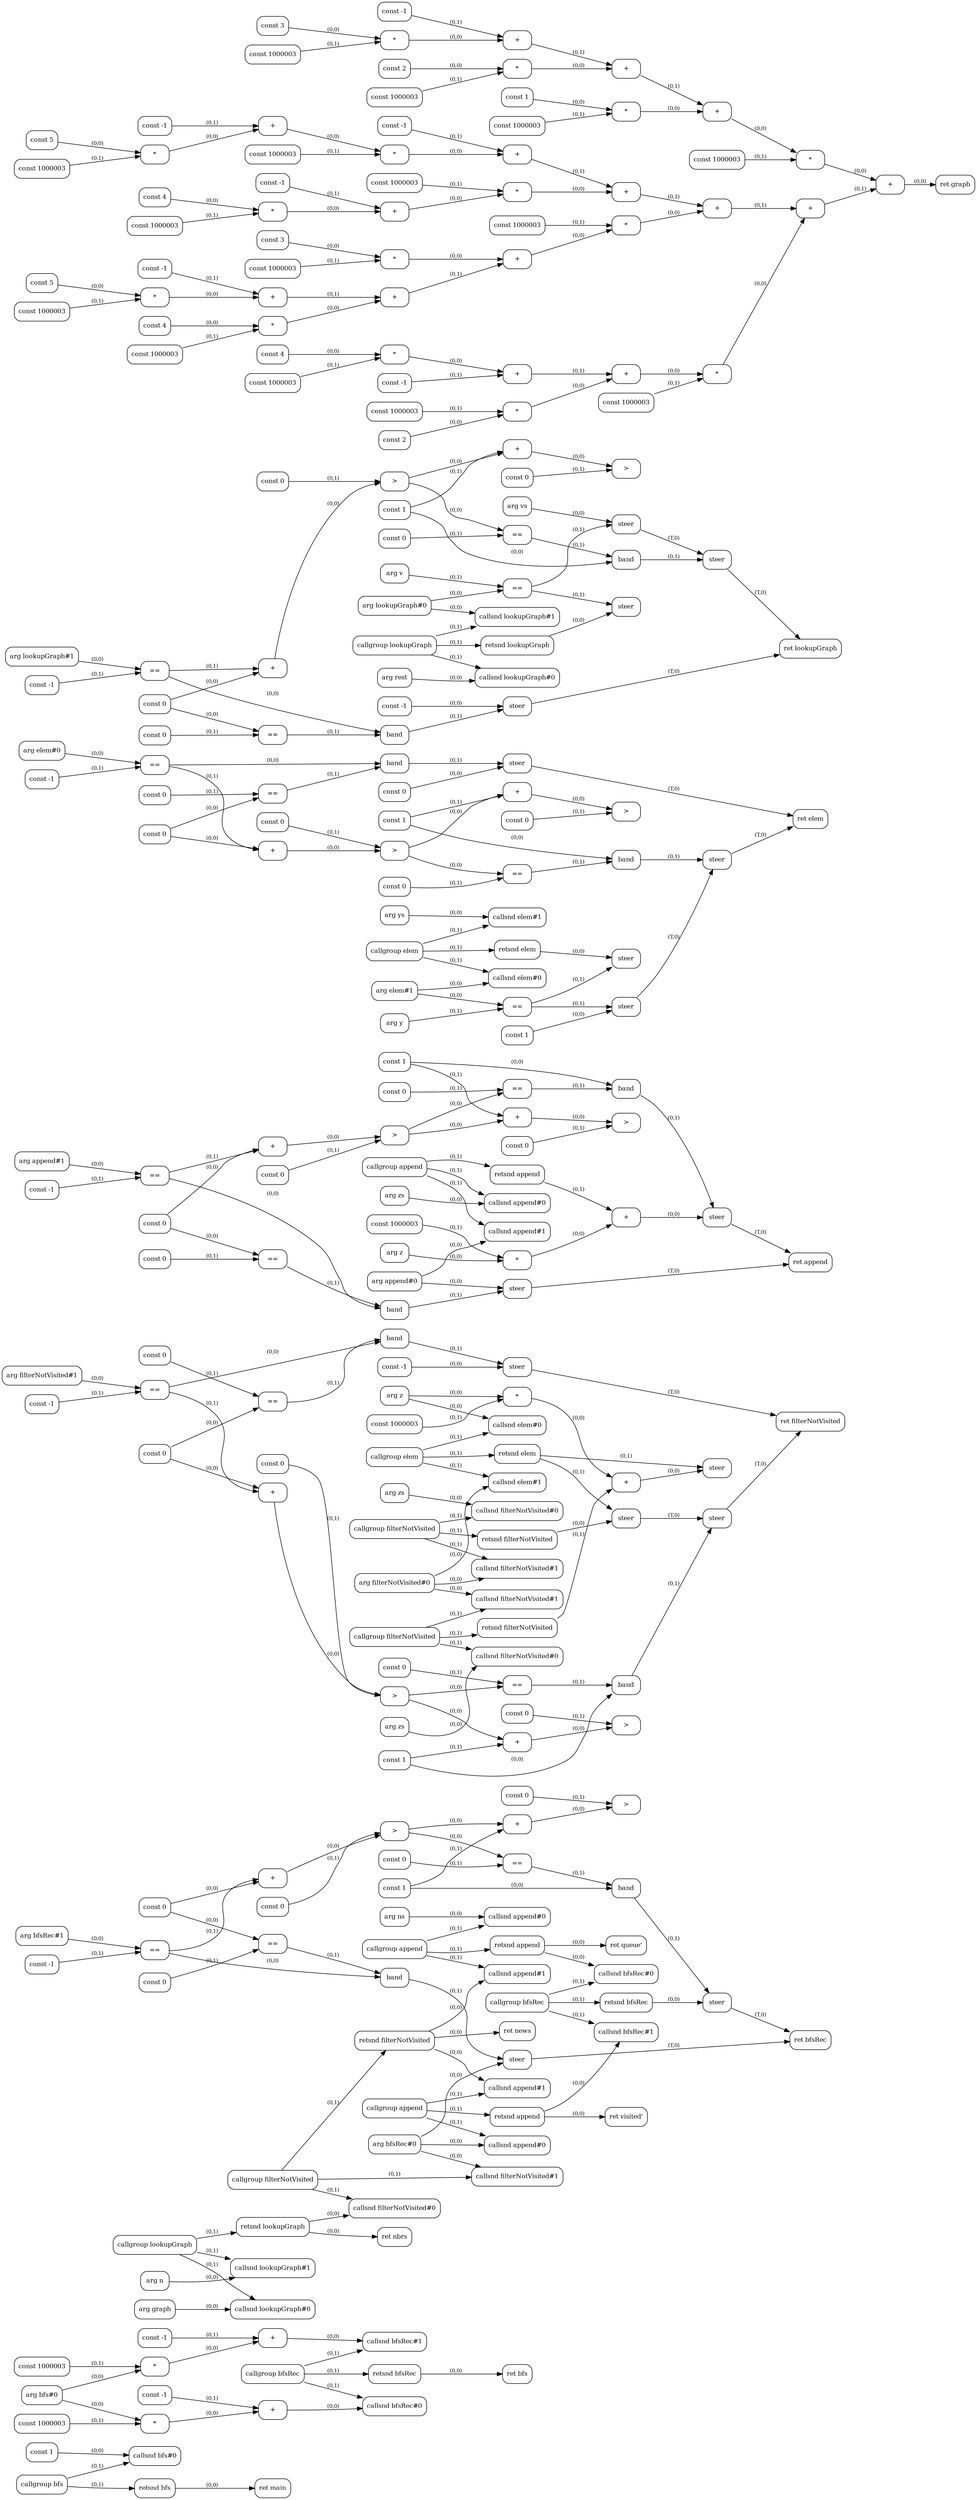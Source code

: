 digraph G {
  rankdir=LR;
  node [shape=box, style=rounded, fontsize=12];
  n0 [label="const 1"];
  n1 [label="callgroup bfs"];
  n2 [label="callsnd bfs#0"];
  n3 [label="retsnd bfs"];
  n4 [label="ret main"];
  n5 [label="arg bfs#0"];
  n6 [label="const -1"];
  n7 [label="const 1000003"];
  n8 [label="*"];
  n9 [label="+"];
  n10 [label="const -1"];
  n11 [label="const 1000003"];
  n12 [label="*"];
  n13 [label="+"];
  n14 [label="callgroup bfsRec"];
  n15 [label="callsnd bfsRec#0"];
  n16 [label="callsnd bfsRec#1"];
  n17 [label="retsnd bfsRec"];
  n18 [label="ret bfs"];
  n19 [label="arg bfsRec#0"];
  n20 [label="arg bfsRec#1"];
  n21 [label="const 0"];
  n22 [label="const -1"];
  n23 [label="=="];
  n24 [label="const 0"];
  n25 [label="=="];
  n26 [label="band"];
  n27 [label="steer"];
  n28 [label="+"];
  n29 [label="const 0"];
  n30 [label=">"];
  n31 [label="const 1"];
  n32 [label="const 0"];
  n33 [label="=="];
  n34 [label="band"];
  n35 [label="arg graph"];
  n36 [label="arg n"];
  n37 [label="callgroup lookupGraph"];
  n38 [label="callsnd lookupGraph#0"];
  n39 [label="callsnd lookupGraph#1"];
  n40 [label="retsnd lookupGraph"];
  n41 [label="ret nbrs"];
  n42 [label="callgroup filterNotVisited"];
  n43 [label="callsnd filterNotVisited#0"];
  n44 [label="callsnd filterNotVisited#1"];
  n45 [label="retsnd filterNotVisited"];
  n46 [label="ret news"];
  n47 [label="arg ns"];
  n48 [label="callgroup append"];
  n49 [label="callsnd append#0"];
  n50 [label="callsnd append#1"];
  n51 [label="retsnd append"];
  n52 [label="ret queue'"];
  n53 [label="callgroup append"];
  n54 [label="callsnd append#0"];
  n55 [label="callsnd append#1"];
  n56 [label="retsnd append"];
  n57 [label="ret visited'"];
  n58 [label="callgroup bfsRec"];
  n59 [label="callsnd bfsRec#0"];
  n60 [label="callsnd bfsRec#1"];
  n61 [label="retsnd bfsRec"];
  n62 [label="steer"];
  n63 [label="+"];
  n64 [label="const 0"];
  n65 [label=">"];
  n66 [label="ret bfsRec"];
  n67 [label="arg filterNotVisited#0"];
  n68 [label="arg filterNotVisited#1"];
  n69 [label="const 0"];
  n70 [label="const -1"];
  n71 [label="=="];
  n72 [label="const 0"];
  n73 [label="=="];
  n74 [label="band"];
  n75 [label="const -1"];
  n76 [label="steer"];
  n77 [label="+"];
  n78 [label="const 0"];
  n79 [label=">"];
  n80 [label="const 1"];
  n81 [label="const 0"];
  n82 [label="=="];
  n83 [label="band"];
  n84 [label="arg z"];
  n85 [label="callgroup elem"];
  n86 [label="callsnd elem#0"];
  n87 [label="callsnd elem#1"];
  n88 [label="retsnd elem"];
  n89 [label="arg zs"];
  n90 [label="callgroup filterNotVisited"];
  n91 [label="callsnd filterNotVisited#0"];
  n92 [label="callsnd filterNotVisited#1"];
  n93 [label="retsnd filterNotVisited"];
  n94 [label="arg zs"];
  n95 [label="callgroup filterNotVisited"];
  n96 [label="callsnd filterNotVisited#0"];
  n97 [label="callsnd filterNotVisited#1"];
  n98 [label="retsnd filterNotVisited"];
  n99 [label="const 1000003"];
  n100 [label="*"];
  n101 [label="+"];
  n102 [label="steer"];
  n103 [label="steer"];
  n104 [label="steer"];
  n105 [label="+"];
  n106 [label="const 0"];
  n107 [label=">"];
  n108 [label="ret filterNotVisited"];
  n109 [label="arg append#0"];
  n110 [label="arg append#1"];
  n111 [label="const 0"];
  n112 [label="const -1"];
  n113 [label="=="];
  n114 [label="const 0"];
  n115 [label="=="];
  n116 [label="band"];
  n117 [label="steer"];
  n118 [label="+"];
  n119 [label="const 0"];
  n120 [label=">"];
  n121 [label="const 1"];
  n122 [label="const 0"];
  n123 [label="=="];
  n124 [label="band"];
  n125 [label="arg z"];
  n126 [label="arg zs"];
  n127 [label="callgroup append"];
  n128 [label="callsnd append#0"];
  n129 [label="callsnd append#1"];
  n130 [label="retsnd append"];
  n131 [label="const 1000003"];
  n132 [label="*"];
  n133 [label="+"];
  n134 [label="steer"];
  n135 [label="+"];
  n136 [label="const 0"];
  n137 [label=">"];
  n138 [label="ret append"];
  n139 [label="arg elem#0"];
  n140 [label="arg elem#1"];
  n141 [label="const 0"];
  n142 [label="const -1"];
  n143 [label="=="];
  n144 [label="const 0"];
  n145 [label="=="];
  n146 [label="band"];
  n147 [label="const 0"];
  n148 [label="steer"];
  n149 [label="+"];
  n150 [label="const 0"];
  n151 [label=">"];
  n152 [label="const 1"];
  n153 [label="const 0"];
  n154 [label="=="];
  n155 [label="band"];
  n156 [label="arg y"];
  n157 [label="=="];
  n158 [label="const 1"];
  n159 [label="arg ys"];
  n160 [label="callgroup elem"];
  n161 [label="callsnd elem#0"];
  n162 [label="callsnd elem#1"];
  n163 [label="retsnd elem"];
  n164 [label="steer"];
  n165 [label="steer"];
  n166 [label="steer"];
  n167 [label="+"];
  n168 [label="const 0"];
  n169 [label=">"];
  n170 [label="ret elem"];
  n171 [label="arg lookupGraph#0"];
  n172 [label="arg lookupGraph#1"];
  n173 [label="const 0"];
  n174 [label="const -1"];
  n175 [label="=="];
  n176 [label="const 0"];
  n177 [label="=="];
  n178 [label="band"];
  n179 [label="const -1"];
  n180 [label="steer"];
  n181 [label="+"];
  n182 [label="const 0"];
  n183 [label=">"];
  n184 [label="const 1"];
  n185 [label="const 0"];
  n186 [label="=="];
  n187 [label="band"];
  n188 [label="arg v"];
  n189 [label="=="];
  n190 [label="arg vs"];
  n191 [label="arg rest"];
  n192 [label="callgroup lookupGraph"];
  n193 [label="callsnd lookupGraph#0"];
  n194 [label="callsnd lookupGraph#1"];
  n195 [label="retsnd lookupGraph"];
  n196 [label="steer"];
  n197 [label="steer"];
  n198 [label="steer"];
  n199 [label="+"];
  n200 [label="const 0"];
  n201 [label=">"];
  n202 [label="ret lookupGraph"];
  n203 [label="const -1"];
  n204 [label="const 1"];
  n205 [label="const -1"];
  n206 [label="const 2"];
  n207 [label="const 3"];
  n208 [label="const 1000003"];
  n209 [label="*"];
  n210 [label="+"];
  n211 [label="const 1000003"];
  n212 [label="*"];
  n213 [label="+"];
  n214 [label="const 1000003"];
  n215 [label="*"];
  n216 [label="+"];
  n217 [label="const 2"];
  n218 [label="const -1"];
  n219 [label="const 4"];
  n220 [label="const 1000003"];
  n221 [label="*"];
  n222 [label="+"];
  n223 [label="const 1000003"];
  n224 [label="*"];
  n225 [label="+"];
  n226 [label="const 3"];
  n227 [label="const -1"];
  n228 [label="const 4"];
  n229 [label="const 5"];
  n230 [label="const 1000003"];
  n231 [label="*"];
  n232 [label="+"];
  n233 [label="const 1000003"];
  n234 [label="*"];
  n235 [label="+"];
  n236 [label="const 1000003"];
  n237 [label="*"];
  n238 [label="+"];
  n239 [label="const 4"];
  n240 [label="const -1"];
  n241 [label="const 1000003"];
  n242 [label="*"];
  n243 [label="+"];
  n244 [label="const 5"];
  n245 [label="const -1"];
  n246 [label="const 1000003"];
  n247 [label="*"];
  n248 [label="+"];
  n249 [label="const 1000003"];
  n250 [label="*"];
  n251 [label="+"];
  n252 [label="const 1000003"];
  n253 [label="*"];
  n254 [label="+"];
  n255 [label="const 1000003"];
  n256 [label="*"];
  n257 [label="+"];
  n258 [label="const 1000003"];
  n259 [label="*"];
  n260 [label="+"];
  n261 [label="const 1000003"];
  n262 [label="*"];
  n263 [label="+"];
  n264 [label="ret graph"];
  n0 -> n2 [label="(0,0)", fontsize=10];
  n1 -> n2 [label="(0,1)", fontsize=10];
  n1 -> n3 [label="(0,1)", fontsize=10];
  n3 -> n4 [label="(0,0)", fontsize=10];
  n5 -> n8 [label="(0,0)", fontsize=10];
  n7 -> n8 [label="(0,1)", fontsize=10];
  n8 -> n9 [label="(0,0)", fontsize=10];
  n6 -> n9 [label="(0,1)", fontsize=10];
  n5 -> n12 [label="(0,0)", fontsize=10];
  n11 -> n12 [label="(0,1)", fontsize=10];
  n12 -> n13 [label="(0,0)", fontsize=10];
  n10 -> n13 [label="(0,1)", fontsize=10];
  n9 -> n15 [label="(0,0)", fontsize=10];
  n14 -> n15 [label="(0,1)", fontsize=10];
  n13 -> n16 [label="(0,0)", fontsize=10];
  n14 -> n16 [label="(0,1)", fontsize=10];
  n14 -> n17 [label="(0,1)", fontsize=10];
  n17 -> n18 [label="(0,0)", fontsize=10];
  n20 -> n23 [label="(0,0)", fontsize=10];
  n22 -> n23 [label="(0,1)", fontsize=10];
  n21 -> n25 [label="(0,0)", fontsize=10];
  n24 -> n25 [label="(0,1)", fontsize=10];
  n23 -> n26 [label="(0,0)", fontsize=10];
  n25 -> n26 [label="(0,1)", fontsize=10];
  n19 -> n27 [label="(0,0)", fontsize=10];
  n26 -> n27 [label="(0,1)", fontsize=10];
  n21 -> n28 [label="(0,0)", fontsize=10];
  n23 -> n28 [label="(0,1)", fontsize=10];
  n28 -> n30 [label="(0,0)", fontsize=10];
  n29 -> n30 [label="(0,1)", fontsize=10];
  n30 -> n33 [label="(0,0)", fontsize=10];
  n32 -> n33 [label="(0,1)", fontsize=10];
  n31 -> n34 [label="(0,0)", fontsize=10];
  n33 -> n34 [label="(0,1)", fontsize=10];
  n35 -> n38 [label="(0,0)", fontsize=10];
  n37 -> n38 [label="(0,1)", fontsize=10];
  n36 -> n39 [label="(0,0)", fontsize=10];
  n37 -> n39 [label="(0,1)", fontsize=10];
  n37 -> n40 [label="(0,1)", fontsize=10];
  n40 -> n41 [label="(0,0)", fontsize=10];
  n40 -> n43 [label="(0,0)", fontsize=10];
  n42 -> n43 [label="(0,1)", fontsize=10];
  n19 -> n44 [label="(0,0)", fontsize=10];
  n42 -> n44 [label="(0,1)", fontsize=10];
  n42 -> n45 [label="(0,1)", fontsize=10];
  n45 -> n46 [label="(0,0)", fontsize=10];
  n47 -> n49 [label="(0,0)", fontsize=10];
  n48 -> n49 [label="(0,1)", fontsize=10];
  n45 -> n50 [label="(0,0)", fontsize=10];
  n48 -> n50 [label="(0,1)", fontsize=10];
  n48 -> n51 [label="(0,1)", fontsize=10];
  n51 -> n52 [label="(0,0)", fontsize=10];
  n19 -> n54 [label="(0,0)", fontsize=10];
  n53 -> n54 [label="(0,1)", fontsize=10];
  n45 -> n55 [label="(0,0)", fontsize=10];
  n53 -> n55 [label="(0,1)", fontsize=10];
  n53 -> n56 [label="(0,1)", fontsize=10];
  n56 -> n57 [label="(0,0)", fontsize=10];
  n51 -> n59 [label="(0,0)", fontsize=10];
  n58 -> n59 [label="(0,1)", fontsize=10];
  n56 -> n60 [label="(0,0)", fontsize=10];
  n58 -> n60 [label="(0,1)", fontsize=10];
  n58 -> n61 [label="(0,1)", fontsize=10];
  n61 -> n62 [label="(0,0)", fontsize=10];
  n34 -> n62 [label="(0,1)", fontsize=10];
  n30 -> n63 [label="(0,0)", fontsize=10];
  n31 -> n63 [label="(0,1)", fontsize=10];
  n63 -> n65 [label="(0,0)", fontsize=10];
  n64 -> n65 [label="(0,1)", fontsize=10];
  n27 -> n66 [label="(T,0)", fontsize=10];
  n62 -> n66 [label="(T,0)", fontsize=10];
  n68 -> n71 [label="(0,0)", fontsize=10];
  n70 -> n71 [label="(0,1)", fontsize=10];
  n69 -> n73 [label="(0,0)", fontsize=10];
  n72 -> n73 [label="(0,1)", fontsize=10];
  n71 -> n74 [label="(0,0)", fontsize=10];
  n73 -> n74 [label="(0,1)", fontsize=10];
  n75 -> n76 [label="(0,0)", fontsize=10];
  n74 -> n76 [label="(0,1)", fontsize=10];
  n69 -> n77 [label="(0,0)", fontsize=10];
  n71 -> n77 [label="(0,1)", fontsize=10];
  n77 -> n79 [label="(0,0)", fontsize=10];
  n78 -> n79 [label="(0,1)", fontsize=10];
  n79 -> n82 [label="(0,0)", fontsize=10];
  n81 -> n82 [label="(0,1)", fontsize=10];
  n80 -> n83 [label="(0,0)", fontsize=10];
  n82 -> n83 [label="(0,1)", fontsize=10];
  n84 -> n86 [label="(0,0)", fontsize=10];
  n85 -> n86 [label="(0,1)", fontsize=10];
  n67 -> n87 [label="(0,0)", fontsize=10];
  n85 -> n87 [label="(0,1)", fontsize=10];
  n85 -> n88 [label="(0,1)", fontsize=10];
  n89 -> n91 [label="(0,0)", fontsize=10];
  n90 -> n91 [label="(0,1)", fontsize=10];
  n67 -> n92 [label="(0,0)", fontsize=10];
  n90 -> n92 [label="(0,1)", fontsize=10];
  n90 -> n93 [label="(0,1)", fontsize=10];
  n94 -> n96 [label="(0,0)", fontsize=10];
  n95 -> n96 [label="(0,1)", fontsize=10];
  n67 -> n97 [label="(0,0)", fontsize=10];
  n95 -> n97 [label="(0,1)", fontsize=10];
  n95 -> n98 [label="(0,1)", fontsize=10];
  n84 -> n100 [label="(0,0)", fontsize=10];
  n99 -> n100 [label="(0,1)", fontsize=10];
  n100 -> n101 [label="(0,0)", fontsize=10];
  n98 -> n101 [label="(0,1)", fontsize=10];
  n93 -> n102 [label="(0,0)", fontsize=10];
  n88 -> n102 [label="(0,1)", fontsize=10];
  n101 -> n103 [label="(0,0)", fontsize=10];
  n88 -> n103 [label="(0,1)", fontsize=10];
  n102 -> n104 [label="(T,0)", fontsize=10];
  n83 -> n104 [label="(0,1)", fontsize=10];
  n79 -> n105 [label="(0,0)", fontsize=10];
  n80 -> n105 [label="(0,1)", fontsize=10];
  n105 -> n107 [label="(0,0)", fontsize=10];
  n106 -> n107 [label="(0,1)", fontsize=10];
  n76 -> n108 [label="(T,0)", fontsize=10];
  n104 -> n108 [label="(T,0)", fontsize=10];
  n110 -> n113 [label="(0,0)", fontsize=10];
  n112 -> n113 [label="(0,1)", fontsize=10];
  n111 -> n115 [label="(0,0)", fontsize=10];
  n114 -> n115 [label="(0,1)", fontsize=10];
  n113 -> n116 [label="(0,0)", fontsize=10];
  n115 -> n116 [label="(0,1)", fontsize=10];
  n109 -> n117 [label="(0,0)", fontsize=10];
  n116 -> n117 [label="(0,1)", fontsize=10];
  n111 -> n118 [label="(0,0)", fontsize=10];
  n113 -> n118 [label="(0,1)", fontsize=10];
  n118 -> n120 [label="(0,0)", fontsize=10];
  n119 -> n120 [label="(0,1)", fontsize=10];
  n120 -> n123 [label="(0,0)", fontsize=10];
  n122 -> n123 [label="(0,1)", fontsize=10];
  n121 -> n124 [label="(0,0)", fontsize=10];
  n123 -> n124 [label="(0,1)", fontsize=10];
  n126 -> n128 [label="(0,0)", fontsize=10];
  n127 -> n128 [label="(0,1)", fontsize=10];
  n109 -> n129 [label="(0,0)", fontsize=10];
  n127 -> n129 [label="(0,1)", fontsize=10];
  n127 -> n130 [label="(0,1)", fontsize=10];
  n125 -> n132 [label="(0,0)", fontsize=10];
  n131 -> n132 [label="(0,1)", fontsize=10];
  n132 -> n133 [label="(0,0)", fontsize=10];
  n130 -> n133 [label="(0,1)", fontsize=10];
  n133 -> n134 [label="(0,0)", fontsize=10];
  n124 -> n134 [label="(0,1)", fontsize=10];
  n120 -> n135 [label="(0,0)", fontsize=10];
  n121 -> n135 [label="(0,1)", fontsize=10];
  n135 -> n137 [label="(0,0)", fontsize=10];
  n136 -> n137 [label="(0,1)", fontsize=10];
  n117 -> n138 [label="(T,0)", fontsize=10];
  n134 -> n138 [label="(T,0)", fontsize=10];
  n139 -> n143 [label="(0,0)", fontsize=10];
  n142 -> n143 [label="(0,1)", fontsize=10];
  n141 -> n145 [label="(0,0)", fontsize=10];
  n144 -> n145 [label="(0,1)", fontsize=10];
  n143 -> n146 [label="(0,0)", fontsize=10];
  n145 -> n146 [label="(0,1)", fontsize=10];
  n147 -> n148 [label="(0,0)", fontsize=10];
  n146 -> n148 [label="(0,1)", fontsize=10];
  n141 -> n149 [label="(0,0)", fontsize=10];
  n143 -> n149 [label="(0,1)", fontsize=10];
  n149 -> n151 [label="(0,0)", fontsize=10];
  n150 -> n151 [label="(0,1)", fontsize=10];
  n151 -> n154 [label="(0,0)", fontsize=10];
  n153 -> n154 [label="(0,1)", fontsize=10];
  n152 -> n155 [label="(0,0)", fontsize=10];
  n154 -> n155 [label="(0,1)", fontsize=10];
  n140 -> n157 [label="(0,0)", fontsize=10];
  n156 -> n157 [label="(0,1)", fontsize=10];
  n140 -> n161 [label="(0,0)", fontsize=10];
  n160 -> n161 [label="(0,1)", fontsize=10];
  n159 -> n162 [label="(0,0)", fontsize=10];
  n160 -> n162 [label="(0,1)", fontsize=10];
  n160 -> n163 [label="(0,1)", fontsize=10];
  n158 -> n164 [label="(0,0)", fontsize=10];
  n157 -> n164 [label="(0,1)", fontsize=10];
  n163 -> n165 [label="(0,0)", fontsize=10];
  n157 -> n165 [label="(0,1)", fontsize=10];
  n164 -> n166 [label="(T,0)", fontsize=10];
  n155 -> n166 [label="(0,1)", fontsize=10];
  n151 -> n167 [label="(0,0)", fontsize=10];
  n152 -> n167 [label="(0,1)", fontsize=10];
  n167 -> n169 [label="(0,0)", fontsize=10];
  n168 -> n169 [label="(0,1)", fontsize=10];
  n148 -> n170 [label="(T,0)", fontsize=10];
  n166 -> n170 [label="(T,0)", fontsize=10];
  n172 -> n175 [label="(0,0)", fontsize=10];
  n174 -> n175 [label="(0,1)", fontsize=10];
  n173 -> n177 [label="(0,0)", fontsize=10];
  n176 -> n177 [label="(0,1)", fontsize=10];
  n175 -> n178 [label="(0,0)", fontsize=10];
  n177 -> n178 [label="(0,1)", fontsize=10];
  n179 -> n180 [label="(0,0)", fontsize=10];
  n178 -> n180 [label="(0,1)", fontsize=10];
  n173 -> n181 [label="(0,0)", fontsize=10];
  n175 -> n181 [label="(0,1)", fontsize=10];
  n181 -> n183 [label="(0,0)", fontsize=10];
  n182 -> n183 [label="(0,1)", fontsize=10];
  n183 -> n186 [label="(0,0)", fontsize=10];
  n185 -> n186 [label="(0,1)", fontsize=10];
  n184 -> n187 [label="(0,0)", fontsize=10];
  n186 -> n187 [label="(0,1)", fontsize=10];
  n171 -> n189 [label="(0,0)", fontsize=10];
  n188 -> n189 [label="(0,1)", fontsize=10];
  n191 -> n193 [label="(0,0)", fontsize=10];
  n192 -> n193 [label="(0,1)", fontsize=10];
  n171 -> n194 [label="(0,0)", fontsize=10];
  n192 -> n194 [label="(0,1)", fontsize=10];
  n192 -> n195 [label="(0,1)", fontsize=10];
  n190 -> n196 [label="(0,0)", fontsize=10];
  n189 -> n196 [label="(0,1)", fontsize=10];
  n195 -> n197 [label="(0,0)", fontsize=10];
  n189 -> n197 [label="(0,1)", fontsize=10];
  n196 -> n198 [label="(T,0)", fontsize=10];
  n187 -> n198 [label="(0,1)", fontsize=10];
  n183 -> n199 [label="(0,0)", fontsize=10];
  n184 -> n199 [label="(0,1)", fontsize=10];
  n199 -> n201 [label="(0,0)", fontsize=10];
  n200 -> n201 [label="(0,1)", fontsize=10];
  n180 -> n202 [label="(T,0)", fontsize=10];
  n198 -> n202 [label="(T,0)", fontsize=10];
  n207 -> n209 [label="(0,0)", fontsize=10];
  n208 -> n209 [label="(0,1)", fontsize=10];
  n209 -> n210 [label="(0,0)", fontsize=10];
  n205 -> n210 [label="(0,1)", fontsize=10];
  n206 -> n212 [label="(0,0)", fontsize=10];
  n211 -> n212 [label="(0,1)", fontsize=10];
  n212 -> n213 [label="(0,0)", fontsize=10];
  n210 -> n213 [label="(0,1)", fontsize=10];
  n204 -> n215 [label="(0,0)", fontsize=10];
  n214 -> n215 [label="(0,1)", fontsize=10];
  n215 -> n216 [label="(0,0)", fontsize=10];
  n213 -> n216 [label="(0,1)", fontsize=10];
  n219 -> n221 [label="(0,0)", fontsize=10];
  n220 -> n221 [label="(0,1)", fontsize=10];
  n221 -> n222 [label="(0,0)", fontsize=10];
  n218 -> n222 [label="(0,1)", fontsize=10];
  n217 -> n224 [label="(0,0)", fontsize=10];
  n223 -> n224 [label="(0,1)", fontsize=10];
  n224 -> n225 [label="(0,0)", fontsize=10];
  n222 -> n225 [label="(0,1)", fontsize=10];
  n229 -> n231 [label="(0,0)", fontsize=10];
  n230 -> n231 [label="(0,1)", fontsize=10];
  n231 -> n232 [label="(0,0)", fontsize=10];
  n227 -> n232 [label="(0,1)", fontsize=10];
  n228 -> n234 [label="(0,0)", fontsize=10];
  n233 -> n234 [label="(0,1)", fontsize=10];
  n234 -> n235 [label="(0,0)", fontsize=10];
  n232 -> n235 [label="(0,1)", fontsize=10];
  n226 -> n237 [label="(0,0)", fontsize=10];
  n236 -> n237 [label="(0,1)", fontsize=10];
  n237 -> n238 [label="(0,0)", fontsize=10];
  n235 -> n238 [label="(0,1)", fontsize=10];
  n239 -> n242 [label="(0,0)", fontsize=10];
  n241 -> n242 [label="(0,1)", fontsize=10];
  n242 -> n243 [label="(0,0)", fontsize=10];
  n240 -> n243 [label="(0,1)", fontsize=10];
  n244 -> n247 [label="(0,0)", fontsize=10];
  n246 -> n247 [label="(0,1)", fontsize=10];
  n247 -> n248 [label="(0,0)", fontsize=10];
  n245 -> n248 [label="(0,1)", fontsize=10];
  n248 -> n250 [label="(0,0)", fontsize=10];
  n249 -> n250 [label="(0,1)", fontsize=10];
  n250 -> n251 [label="(0,0)", fontsize=10];
  n203 -> n251 [label="(0,1)", fontsize=10];
  n243 -> n253 [label="(0,0)", fontsize=10];
  n252 -> n253 [label="(0,1)", fontsize=10];
  n253 -> n254 [label="(0,0)", fontsize=10];
  n251 -> n254 [label="(0,1)", fontsize=10];
  n238 -> n256 [label="(0,0)", fontsize=10];
  n255 -> n256 [label="(0,1)", fontsize=10];
  n256 -> n257 [label="(0,0)", fontsize=10];
  n254 -> n257 [label="(0,1)", fontsize=10];
  n225 -> n259 [label="(0,0)", fontsize=10];
  n258 -> n259 [label="(0,1)", fontsize=10];
  n259 -> n260 [label="(0,0)", fontsize=10];
  n257 -> n260 [label="(0,1)", fontsize=10];
  n216 -> n262 [label="(0,0)", fontsize=10];
  n261 -> n262 [label="(0,1)", fontsize=10];
  n262 -> n263 [label="(0,0)", fontsize=10];
  n260 -> n263 [label="(0,1)", fontsize=10];
  n263 -> n264 [label="(0,0)", fontsize=10];
}
